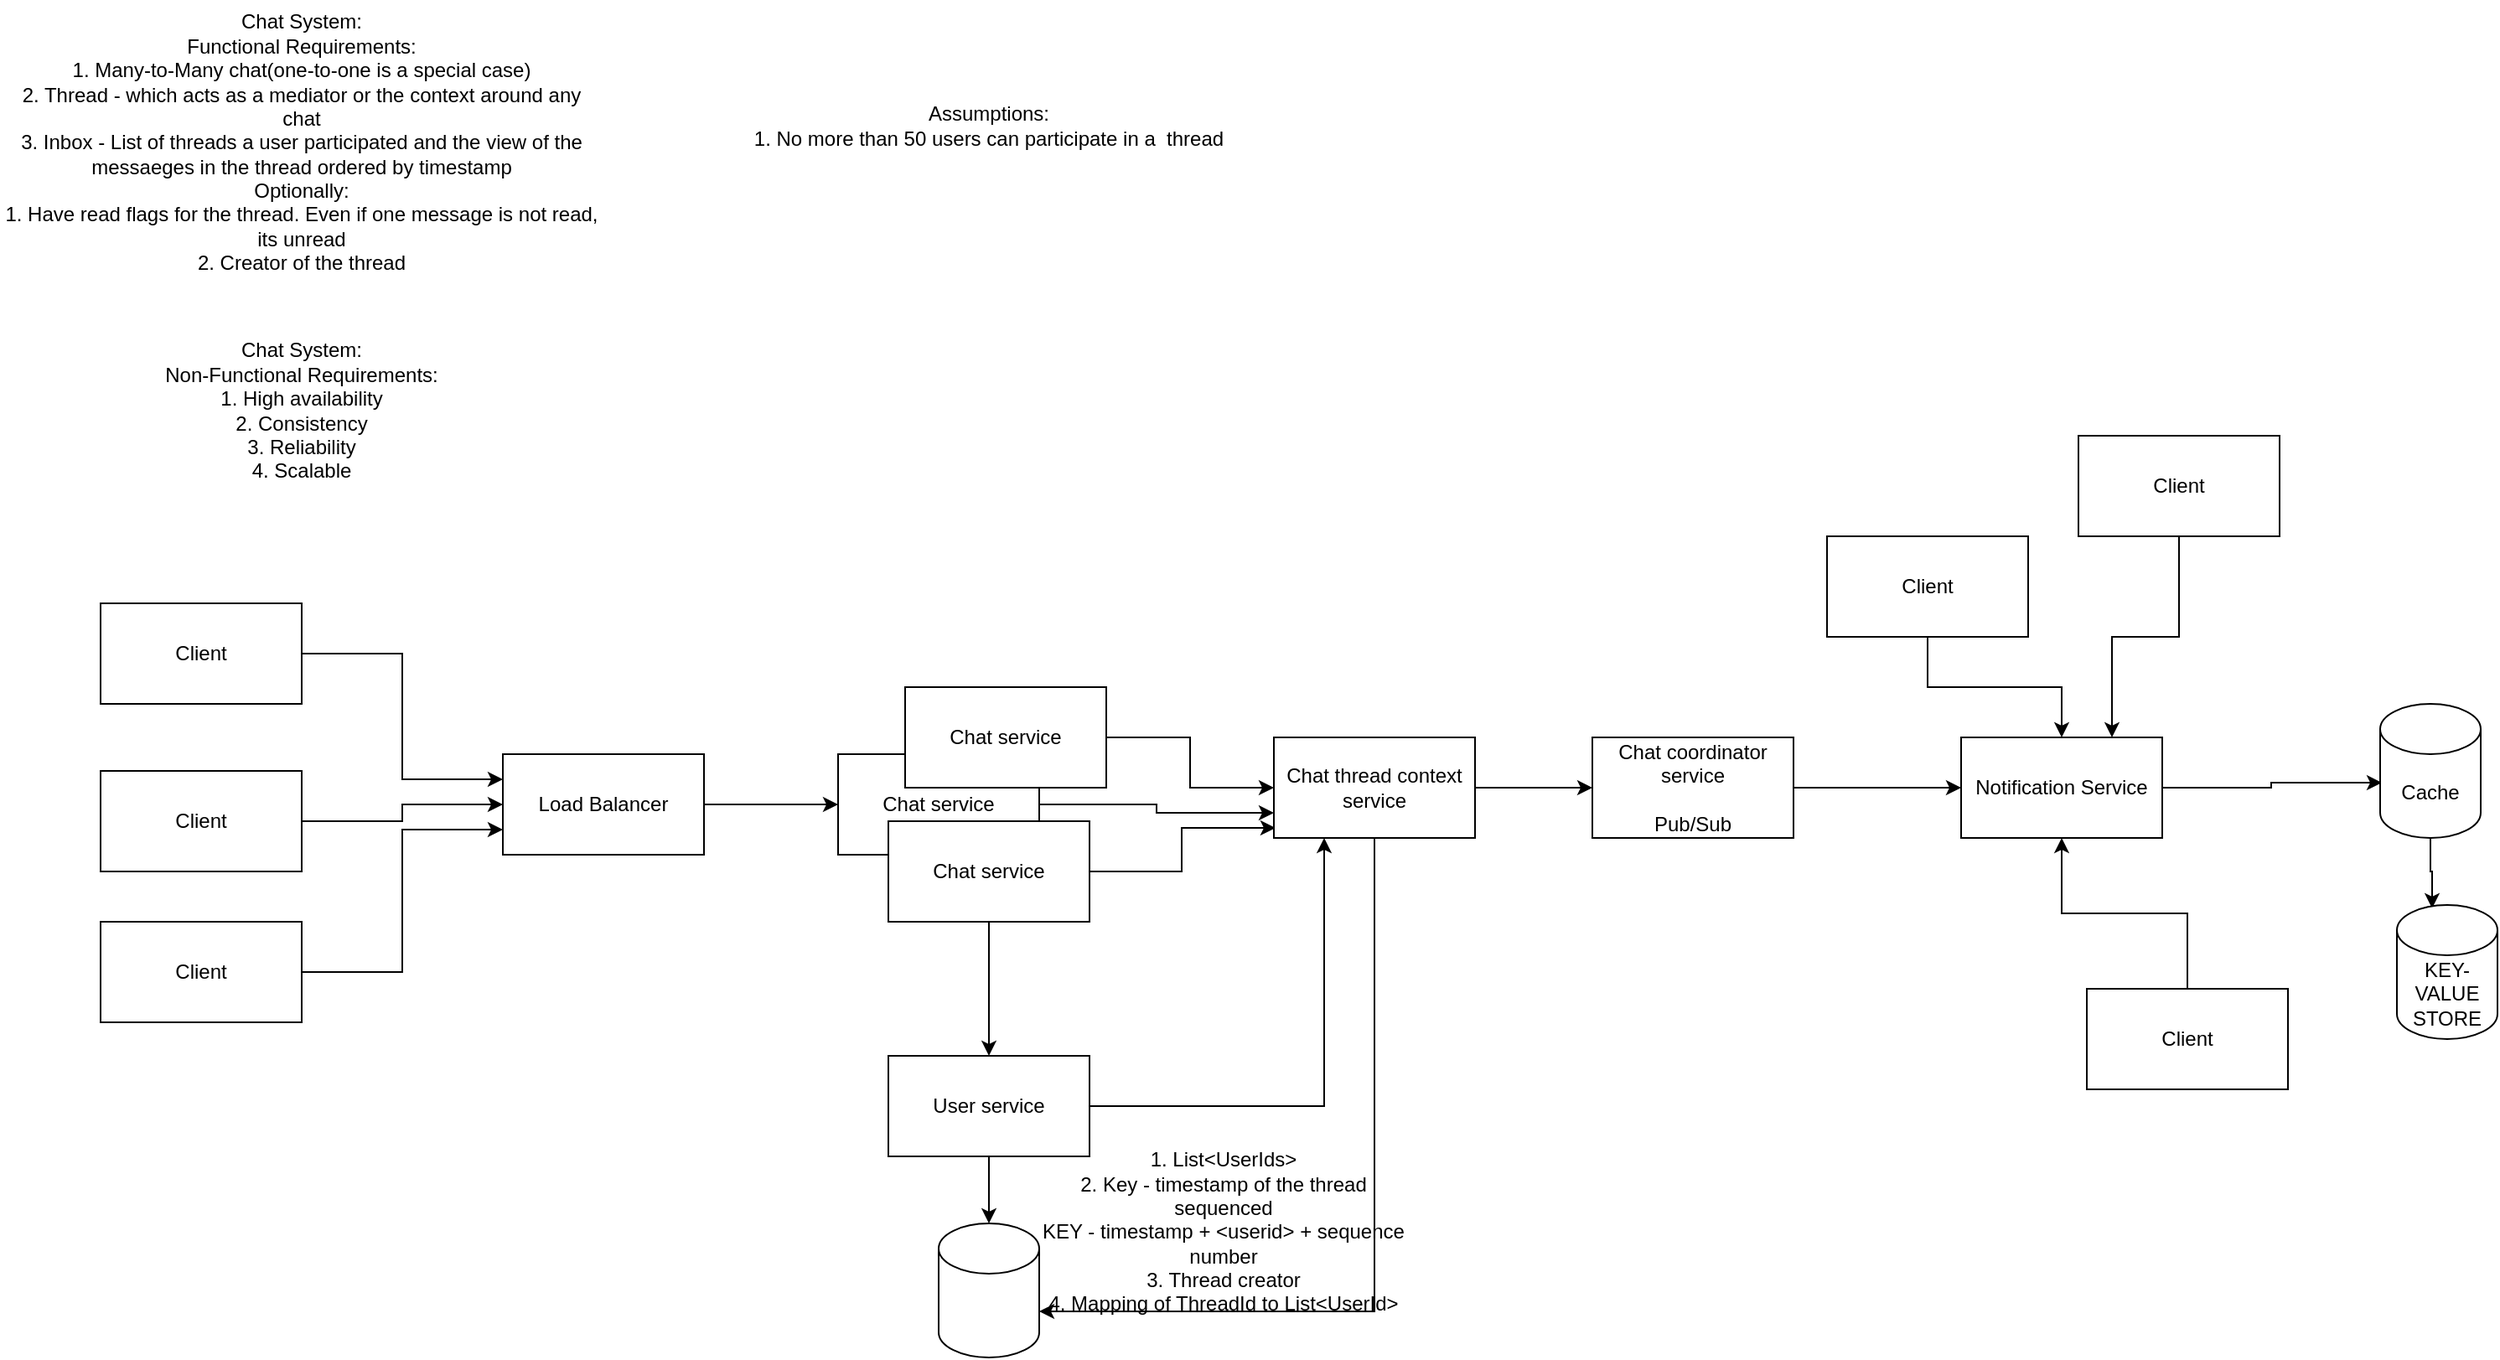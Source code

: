 <mxfile version="17.4.0" type="device"><diagram id="e0poa_rm-3xf8n6lLn04" name="Page-1"><mxGraphModel dx="1426" dy="846" grid="1" gridSize="10" guides="1" tooltips="1" connect="1" arrows="1" fold="1" page="1" pageScale="1" pageWidth="850" pageHeight="1100" math="0" shadow="0"><root><mxCell id="0"/><mxCell id="1" parent="0"/><mxCell id="sQ8WnQspBBur75LtU2kZ-1" value="Chat System:&lt;br&gt;Functional Requirements:&lt;br&gt;1. Many-to-Many chat(one-to-one is a special case)&lt;br&gt;2. Thread - which acts as a mediator or the context around any chat&lt;br&gt;3. Inbox - List of threads a user participated and the view of the messaeges in the thread ordered by timestamp&lt;br&gt;Optionally:&lt;br&gt;1. Have read flags for the thread. Even if one message is not read, its unread&lt;br&gt;2. Creator of the thread" style="text;html=1;strokeColor=none;fillColor=none;align=center;verticalAlign=middle;whiteSpace=wrap;rounded=0;" vertex="1" parent="1"><mxGeometry x="30" y="10" width="360" height="150" as="geometry"/></mxCell><mxCell id="sQ8WnQspBBur75LtU2kZ-2" value="Chat System:&lt;br&gt;Non-Functional Requirements:&lt;br&gt;1. High availability&lt;br&gt;2. Consistency&lt;br&gt;3. Reliability&lt;br&gt;4. Scalable" style="text;html=1;strokeColor=none;fillColor=none;align=center;verticalAlign=middle;whiteSpace=wrap;rounded=0;" vertex="1" parent="1"><mxGeometry x="30" y="170" width="360" height="150" as="geometry"/></mxCell><mxCell id="sQ8WnQspBBur75LtU2kZ-3" value="Assumptions:&lt;br&gt;1. No more than 50 users can participate in a&amp;nbsp; thread" style="text;html=1;strokeColor=none;fillColor=none;align=center;verticalAlign=middle;whiteSpace=wrap;rounded=0;" vertex="1" parent="1"><mxGeometry x="440" width="360" height="150" as="geometry"/></mxCell><mxCell id="sQ8WnQspBBur75LtU2kZ-12" style="edgeStyle=orthogonalEdgeStyle;rounded=0;orthogonalLoop=1;jettySize=auto;html=1;entryX=0;entryY=0.25;entryDx=0;entryDy=0;" edge="1" parent="1" source="sQ8WnQspBBur75LtU2kZ-4" target="sQ8WnQspBBur75LtU2kZ-8"><mxGeometry relative="1" as="geometry"/></mxCell><mxCell id="sQ8WnQspBBur75LtU2kZ-4" value="Client" style="rounded=0;whiteSpace=wrap;html=1;" vertex="1" parent="1"><mxGeometry x="90" y="360" width="120" height="60" as="geometry"/></mxCell><mxCell id="sQ8WnQspBBur75LtU2kZ-13" style="edgeStyle=orthogonalEdgeStyle;rounded=0;orthogonalLoop=1;jettySize=auto;html=1;entryX=0;entryY=0.5;entryDx=0;entryDy=0;" edge="1" parent="1" source="sQ8WnQspBBur75LtU2kZ-6" target="sQ8WnQspBBur75LtU2kZ-8"><mxGeometry relative="1" as="geometry"/></mxCell><mxCell id="sQ8WnQspBBur75LtU2kZ-6" value="Client" style="rounded=0;whiteSpace=wrap;html=1;" vertex="1" parent="1"><mxGeometry x="90" y="460" width="120" height="60" as="geometry"/></mxCell><mxCell id="sQ8WnQspBBur75LtU2kZ-14" style="edgeStyle=orthogonalEdgeStyle;rounded=0;orthogonalLoop=1;jettySize=auto;html=1;entryX=0;entryY=0.75;entryDx=0;entryDy=0;" edge="1" parent="1" source="sQ8WnQspBBur75LtU2kZ-7" target="sQ8WnQspBBur75LtU2kZ-8"><mxGeometry relative="1" as="geometry"/></mxCell><mxCell id="sQ8WnQspBBur75LtU2kZ-7" value="Client" style="rounded=0;whiteSpace=wrap;html=1;" vertex="1" parent="1"><mxGeometry x="90" y="550" width="120" height="60" as="geometry"/></mxCell><mxCell id="sQ8WnQspBBur75LtU2kZ-18" style="edgeStyle=orthogonalEdgeStyle;rounded=0;orthogonalLoop=1;jettySize=auto;html=1;entryX=0;entryY=0.5;entryDx=0;entryDy=0;" edge="1" parent="1" source="sQ8WnQspBBur75LtU2kZ-8" target="sQ8WnQspBBur75LtU2kZ-15"><mxGeometry relative="1" as="geometry"/></mxCell><mxCell id="sQ8WnQspBBur75LtU2kZ-8" value="Load Balancer" style="rounded=0;whiteSpace=wrap;html=1;" vertex="1" parent="1"><mxGeometry x="330" y="450" width="120" height="60" as="geometry"/></mxCell><mxCell id="sQ8WnQspBBur75LtU2kZ-26" style="edgeStyle=orthogonalEdgeStyle;rounded=0;orthogonalLoop=1;jettySize=auto;html=1;entryX=0;entryY=0.75;entryDx=0;entryDy=0;" edge="1" parent="1" source="sQ8WnQspBBur75LtU2kZ-15" target="sQ8WnQspBBur75LtU2kZ-24"><mxGeometry relative="1" as="geometry"/></mxCell><mxCell id="sQ8WnQspBBur75LtU2kZ-15" value="Chat service" style="rounded=0;whiteSpace=wrap;html=1;" vertex="1" parent="1"><mxGeometry x="530" y="450" width="120" height="60" as="geometry"/></mxCell><mxCell id="sQ8WnQspBBur75LtU2kZ-25" value="" style="edgeStyle=orthogonalEdgeStyle;rounded=0;orthogonalLoop=1;jettySize=auto;html=1;" edge="1" parent="1" source="sQ8WnQspBBur75LtU2kZ-16" target="sQ8WnQspBBur75LtU2kZ-24"><mxGeometry relative="1" as="geometry"/></mxCell><mxCell id="sQ8WnQspBBur75LtU2kZ-16" value="Chat service" style="rounded=0;whiteSpace=wrap;html=1;" vertex="1" parent="1"><mxGeometry x="570" y="410" width="120" height="60" as="geometry"/></mxCell><mxCell id="sQ8WnQspBBur75LtU2kZ-21" style="edgeStyle=orthogonalEdgeStyle;rounded=0;orthogonalLoop=1;jettySize=auto;html=1;entryX=0.5;entryY=0;entryDx=0;entryDy=0;" edge="1" parent="1" source="sQ8WnQspBBur75LtU2kZ-17" target="sQ8WnQspBBur75LtU2kZ-20"><mxGeometry relative="1" as="geometry"/></mxCell><mxCell id="sQ8WnQspBBur75LtU2kZ-27" style="edgeStyle=orthogonalEdgeStyle;rounded=0;orthogonalLoop=1;jettySize=auto;html=1;entryX=0.008;entryY=0.9;entryDx=0;entryDy=0;entryPerimeter=0;" edge="1" parent="1" source="sQ8WnQspBBur75LtU2kZ-17" target="sQ8WnQspBBur75LtU2kZ-24"><mxGeometry relative="1" as="geometry"/></mxCell><mxCell id="sQ8WnQspBBur75LtU2kZ-17" value="Chat service" style="rounded=0;whiteSpace=wrap;html=1;" vertex="1" parent="1"><mxGeometry x="560" y="490" width="120" height="60" as="geometry"/></mxCell><mxCell id="sQ8WnQspBBur75LtU2kZ-23" style="edgeStyle=orthogonalEdgeStyle;rounded=0;orthogonalLoop=1;jettySize=auto;html=1;" edge="1" parent="1" source="sQ8WnQspBBur75LtU2kZ-20" target="sQ8WnQspBBur75LtU2kZ-22"><mxGeometry relative="1" as="geometry"/></mxCell><mxCell id="sQ8WnQspBBur75LtU2kZ-29" style="edgeStyle=orthogonalEdgeStyle;rounded=0;orthogonalLoop=1;jettySize=auto;html=1;entryX=0.25;entryY=1;entryDx=0;entryDy=0;" edge="1" parent="1" source="sQ8WnQspBBur75LtU2kZ-20" target="sQ8WnQspBBur75LtU2kZ-24"><mxGeometry relative="1" as="geometry"/></mxCell><mxCell id="sQ8WnQspBBur75LtU2kZ-20" value="User service" style="rounded=0;whiteSpace=wrap;html=1;" vertex="1" parent="1"><mxGeometry x="560" y="630" width="120" height="60" as="geometry"/></mxCell><mxCell id="sQ8WnQspBBur75LtU2kZ-22" value="" style="shape=cylinder3;whiteSpace=wrap;html=1;boundedLbl=1;backgroundOutline=1;size=15;" vertex="1" parent="1"><mxGeometry x="590" y="730" width="60" height="80" as="geometry"/></mxCell><mxCell id="sQ8WnQspBBur75LtU2kZ-28" style="edgeStyle=orthogonalEdgeStyle;rounded=0;orthogonalLoop=1;jettySize=auto;html=1;entryX=1;entryY=0;entryDx=0;entryDy=52.5;entryPerimeter=0;" edge="1" parent="1" source="sQ8WnQspBBur75LtU2kZ-24" target="sQ8WnQspBBur75LtU2kZ-22"><mxGeometry relative="1" as="geometry"><Array as="points"><mxPoint x="850" y="783"/></Array></mxGeometry></mxCell><mxCell id="sQ8WnQspBBur75LtU2kZ-33" style="edgeStyle=orthogonalEdgeStyle;rounded=0;orthogonalLoop=1;jettySize=auto;html=1;entryX=0;entryY=0.5;entryDx=0;entryDy=0;" edge="1" parent="1" source="sQ8WnQspBBur75LtU2kZ-24" target="sQ8WnQspBBur75LtU2kZ-32"><mxGeometry relative="1" as="geometry"/></mxCell><mxCell id="sQ8WnQspBBur75LtU2kZ-24" value="Chat thread context service" style="rounded=0;whiteSpace=wrap;html=1;" vertex="1" parent="1"><mxGeometry x="790" y="440" width="120" height="60" as="geometry"/></mxCell><mxCell id="sQ8WnQspBBur75LtU2kZ-30" value="1. List&amp;lt;UserIds&amp;gt;&lt;br&gt;2. Key - timestamp of the thread sequenced&lt;br&gt;KEY - timestamp + &amp;lt;userid&amp;gt; + sequence number&lt;br&gt;3. Thread creator&lt;br&gt;4. Mapping of ThreadId to List&amp;lt;UserId&amp;gt;" style="text;html=1;strokeColor=none;fillColor=none;align=center;verticalAlign=middle;whiteSpace=wrap;rounded=0;" vertex="1" parent="1"><mxGeometry x="650" y="680" width="220" height="110" as="geometry"/></mxCell><mxCell id="sQ8WnQspBBur75LtU2kZ-44" style="edgeStyle=orthogonalEdgeStyle;rounded=0;orthogonalLoop=1;jettySize=auto;html=1;entryX=0;entryY=0.5;entryDx=0;entryDy=0;" edge="1" parent="1" source="sQ8WnQspBBur75LtU2kZ-32" target="sQ8WnQspBBur75LtU2kZ-43"><mxGeometry relative="1" as="geometry"/></mxCell><mxCell id="sQ8WnQspBBur75LtU2kZ-32" value="Chat coordinator service&lt;br&gt;&lt;br&gt;Pub/Sub" style="rounded=0;whiteSpace=wrap;html=1;" vertex="1" parent="1"><mxGeometry x="980" y="440" width="120" height="60" as="geometry"/></mxCell><mxCell id="sQ8WnQspBBur75LtU2kZ-46" style="edgeStyle=orthogonalEdgeStyle;rounded=0;orthogonalLoop=1;jettySize=auto;html=1;entryX=0.75;entryY=0;entryDx=0;entryDy=0;" edge="1" parent="1" source="sQ8WnQspBBur75LtU2kZ-34" target="sQ8WnQspBBur75LtU2kZ-43"><mxGeometry relative="1" as="geometry"/></mxCell><mxCell id="sQ8WnQspBBur75LtU2kZ-34" value="Client" style="rounded=0;whiteSpace=wrap;html=1;" vertex="1" parent="1"><mxGeometry x="1270" y="260" width="120" height="60" as="geometry"/></mxCell><mxCell id="sQ8WnQspBBur75LtU2kZ-45" style="edgeStyle=orthogonalEdgeStyle;rounded=0;orthogonalLoop=1;jettySize=auto;html=1;entryX=0.5;entryY=0;entryDx=0;entryDy=0;" edge="1" parent="1" source="sQ8WnQspBBur75LtU2kZ-35" target="sQ8WnQspBBur75LtU2kZ-43"><mxGeometry relative="1" as="geometry"/></mxCell><mxCell id="sQ8WnQspBBur75LtU2kZ-35" value="Client" style="rounded=0;whiteSpace=wrap;html=1;" vertex="1" parent="1"><mxGeometry x="1120" y="320" width="120" height="60" as="geometry"/></mxCell><mxCell id="sQ8WnQspBBur75LtU2kZ-40" style="edgeStyle=orthogonalEdgeStyle;rounded=0;orthogonalLoop=1;jettySize=auto;html=1;entryX=0.5;entryY=1;entryDx=0;entryDy=0;" edge="1" parent="1" source="sQ8WnQspBBur75LtU2kZ-36" target="sQ8WnQspBBur75LtU2kZ-43"><mxGeometry relative="1" as="geometry"/></mxCell><mxCell id="sQ8WnQspBBur75LtU2kZ-36" value="Client" style="rounded=0;whiteSpace=wrap;html=1;" vertex="1" parent="1"><mxGeometry x="1275" y="590" width="120" height="60" as="geometry"/></mxCell><mxCell id="sQ8WnQspBBur75LtU2kZ-49" style="edgeStyle=orthogonalEdgeStyle;rounded=0;orthogonalLoop=1;jettySize=auto;html=1;entryX=0.017;entryY=0.588;entryDx=0;entryDy=0;entryPerimeter=0;" edge="1" parent="1" source="sQ8WnQspBBur75LtU2kZ-43" target="sQ8WnQspBBur75LtU2kZ-48"><mxGeometry relative="1" as="geometry"/></mxCell><mxCell id="sQ8WnQspBBur75LtU2kZ-43" value="Notification Service" style="rounded=0;whiteSpace=wrap;html=1;" vertex="1" parent="1"><mxGeometry x="1200" y="440" width="120" height="60" as="geometry"/></mxCell><mxCell id="sQ8WnQspBBur75LtU2kZ-51" style="edgeStyle=orthogonalEdgeStyle;rounded=0;orthogonalLoop=1;jettySize=auto;html=1;entryX=0.35;entryY=0.025;entryDx=0;entryDy=0;entryPerimeter=0;" edge="1" parent="1" source="sQ8WnQspBBur75LtU2kZ-48" target="sQ8WnQspBBur75LtU2kZ-50"><mxGeometry relative="1" as="geometry"/></mxCell><mxCell id="sQ8WnQspBBur75LtU2kZ-48" value="Cache" style="shape=cylinder3;whiteSpace=wrap;html=1;boundedLbl=1;backgroundOutline=1;size=15;" vertex="1" parent="1"><mxGeometry x="1450" y="420" width="60" height="80" as="geometry"/></mxCell><mxCell id="sQ8WnQspBBur75LtU2kZ-50" value="KEY-VALUE STORE" style="shape=cylinder3;whiteSpace=wrap;html=1;boundedLbl=1;backgroundOutline=1;size=15;" vertex="1" parent="1"><mxGeometry x="1460" y="540" width="60" height="80" as="geometry"/></mxCell></root></mxGraphModel></diagram></mxfile>